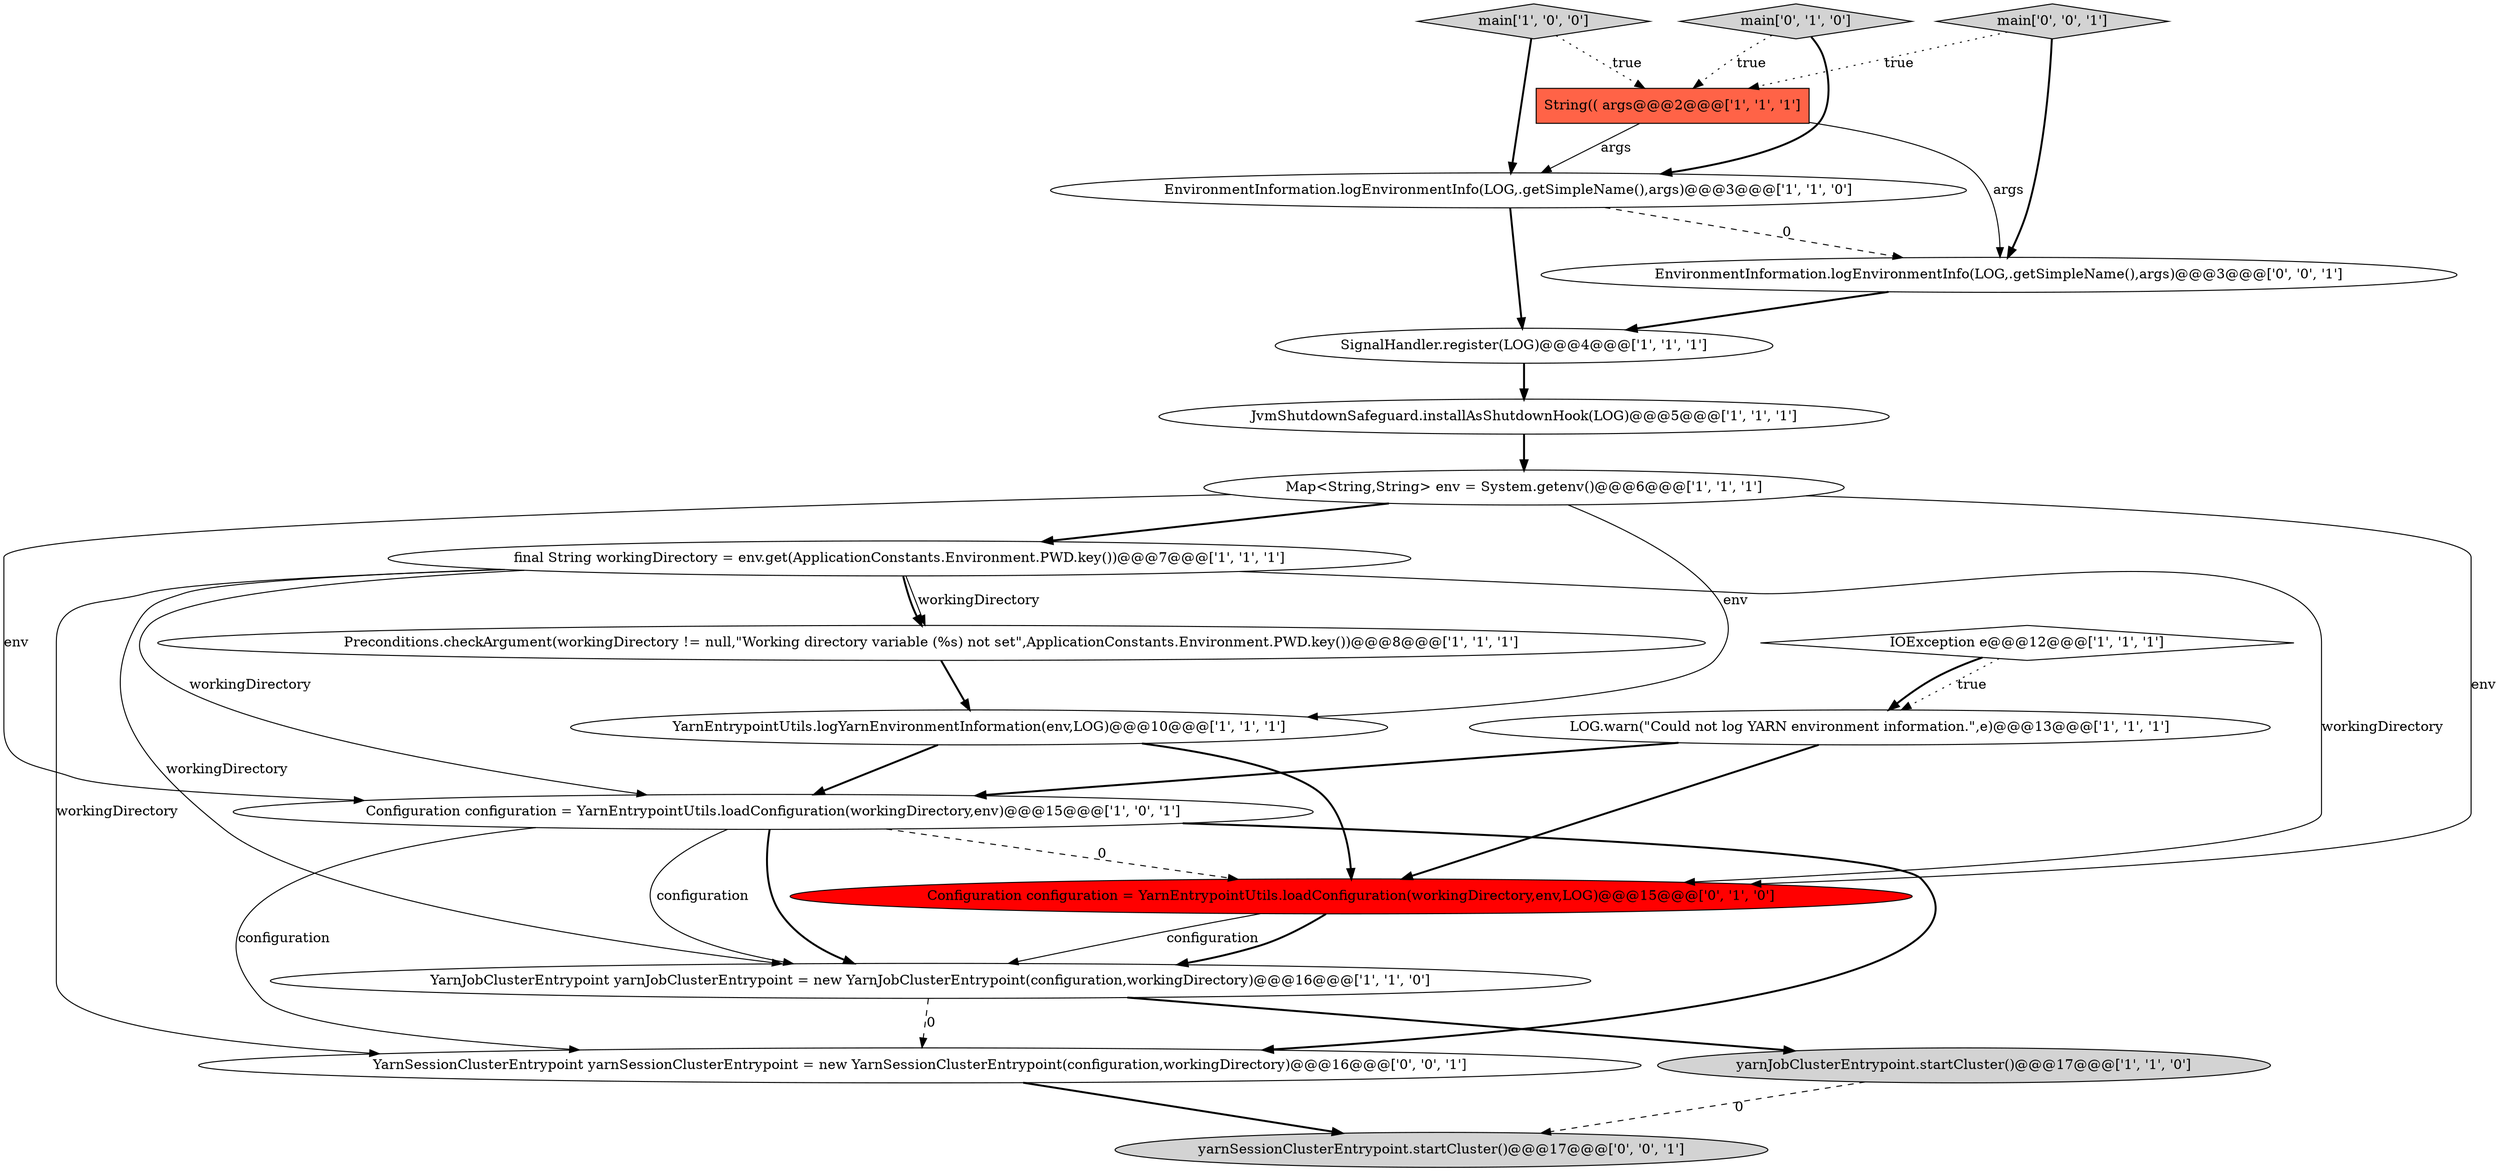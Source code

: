 digraph {
2 [style = filled, label = "main['1', '0', '0']", fillcolor = lightgray, shape = diamond image = "AAA0AAABBB1BBB"];
8 [style = filled, label = "final String workingDirectory = env.get(ApplicationConstants.Environment.PWD.key())@@@7@@@['1', '1', '1']", fillcolor = white, shape = ellipse image = "AAA0AAABBB1BBB"];
15 [style = filled, label = "main['0', '1', '0']", fillcolor = lightgray, shape = diamond image = "AAA0AAABBB2BBB"];
16 [style = filled, label = "yarnSessionClusterEntrypoint.startCluster()@@@17@@@['0', '0', '1']", fillcolor = lightgray, shape = ellipse image = "AAA0AAABBB3BBB"];
10 [style = filled, label = "Configuration configuration = YarnEntrypointUtils.loadConfiguration(workingDirectory,env)@@@15@@@['1', '0', '1']", fillcolor = white, shape = ellipse image = "AAA0AAABBB1BBB"];
6 [style = filled, label = "SignalHandler.register(LOG)@@@4@@@['1', '1', '1']", fillcolor = white, shape = ellipse image = "AAA0AAABBB1BBB"];
17 [style = filled, label = "main['0', '0', '1']", fillcolor = lightgray, shape = diamond image = "AAA0AAABBB3BBB"];
5 [style = filled, label = "yarnJobClusterEntrypoint.startCluster()@@@17@@@['1', '1', '0']", fillcolor = lightgray, shape = ellipse image = "AAA0AAABBB1BBB"];
13 [style = filled, label = "IOException e@@@12@@@['1', '1', '1']", fillcolor = white, shape = diamond image = "AAA0AAABBB1BBB"];
14 [style = filled, label = "Configuration configuration = YarnEntrypointUtils.loadConfiguration(workingDirectory,env,LOG)@@@15@@@['0', '1', '0']", fillcolor = red, shape = ellipse image = "AAA1AAABBB2BBB"];
11 [style = filled, label = "Preconditions.checkArgument(workingDirectory != null,\"Working directory variable (%s) not set\",ApplicationConstants.Environment.PWD.key())@@@8@@@['1', '1', '1']", fillcolor = white, shape = ellipse image = "AAA0AAABBB1BBB"];
12 [style = filled, label = "String(( args@@@2@@@['1', '1', '1']", fillcolor = tomato, shape = box image = "AAA0AAABBB1BBB"];
1 [style = filled, label = "YarnEntrypointUtils.logYarnEnvironmentInformation(env,LOG)@@@10@@@['1', '1', '1']", fillcolor = white, shape = ellipse image = "AAA0AAABBB1BBB"];
18 [style = filled, label = "YarnSessionClusterEntrypoint yarnSessionClusterEntrypoint = new YarnSessionClusterEntrypoint(configuration,workingDirectory)@@@16@@@['0', '0', '1']", fillcolor = white, shape = ellipse image = "AAA0AAABBB3BBB"];
0 [style = filled, label = "Map<String,String> env = System.getenv()@@@6@@@['1', '1', '1']", fillcolor = white, shape = ellipse image = "AAA0AAABBB1BBB"];
4 [style = filled, label = "YarnJobClusterEntrypoint yarnJobClusterEntrypoint = new YarnJobClusterEntrypoint(configuration,workingDirectory)@@@16@@@['1', '1', '0']", fillcolor = white, shape = ellipse image = "AAA0AAABBB1BBB"];
7 [style = filled, label = "JvmShutdownSafeguard.installAsShutdownHook(LOG)@@@5@@@['1', '1', '1']", fillcolor = white, shape = ellipse image = "AAA0AAABBB1BBB"];
9 [style = filled, label = "LOG.warn(\"Could not log YARN environment information.\",e)@@@13@@@['1', '1', '1']", fillcolor = white, shape = ellipse image = "AAA0AAABBB1BBB"];
19 [style = filled, label = "EnvironmentInformation.logEnvironmentInfo(LOG,.getSimpleName(),args)@@@3@@@['0', '0', '1']", fillcolor = white, shape = ellipse image = "AAA0AAABBB3BBB"];
3 [style = filled, label = "EnvironmentInformation.logEnvironmentInfo(LOG,.getSimpleName(),args)@@@3@@@['1', '1', '0']", fillcolor = white, shape = ellipse image = "AAA0AAABBB1BBB"];
10->4 [style = solid, label="configuration"];
4->18 [style = dashed, label="0"];
10->18 [style = bold, label=""];
8->10 [style = solid, label="workingDirectory"];
11->1 [style = bold, label=""];
2->3 [style = bold, label=""];
8->11 [style = solid, label="workingDirectory"];
0->1 [style = solid, label="env"];
8->4 [style = solid, label="workingDirectory"];
3->6 [style = bold, label=""];
0->10 [style = solid, label="env"];
14->4 [style = solid, label="configuration"];
7->0 [style = bold, label=""];
9->10 [style = bold, label=""];
15->3 [style = bold, label=""];
19->6 [style = bold, label=""];
17->19 [style = bold, label=""];
12->19 [style = solid, label="args"];
3->19 [style = dashed, label="0"];
5->16 [style = dashed, label="0"];
8->18 [style = solid, label="workingDirectory"];
13->9 [style = dotted, label="true"];
17->12 [style = dotted, label="true"];
0->8 [style = bold, label=""];
9->14 [style = bold, label=""];
10->4 [style = bold, label=""];
0->14 [style = solid, label="env"];
2->12 [style = dotted, label="true"];
15->12 [style = dotted, label="true"];
1->14 [style = bold, label=""];
10->18 [style = solid, label="configuration"];
13->9 [style = bold, label=""];
12->3 [style = solid, label="args"];
6->7 [style = bold, label=""];
1->10 [style = bold, label=""];
8->11 [style = bold, label=""];
4->5 [style = bold, label=""];
10->14 [style = dashed, label="0"];
8->14 [style = solid, label="workingDirectory"];
14->4 [style = bold, label=""];
18->16 [style = bold, label=""];
}
